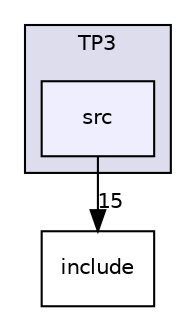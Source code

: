 digraph "TP3/src" {
  bgcolor=transparent;
  compound=true
  node [ fontsize="10", fontname="Helvetica"];
  edge [ labelfontsize="10", labelfontname="Helvetica"];
  subgraph clusterdir_8f882c94ee092464a8e9f1652b786007 {
    graph [ bgcolor="#ddddee", pencolor="black", label="TP3" fontname="Helvetica", fontsize="10", URL="dir_8f882c94ee092464a8e9f1652b786007.html"]
  dir_beb3c82d3614df74678e80f8eb8f049c [shape=box, label="src", style="filled", fillcolor="#eeeeff", pencolor="black", URL="dir_beb3c82d3614df74678e80f8eb8f049c.html"];
  }
  dir_f0f05470ec9e4d11475af2574fc7ef47 [shape=box label="include" URL="dir_f0f05470ec9e4d11475af2574fc7ef47.html"];
  dir_beb3c82d3614df74678e80f8eb8f049c->dir_f0f05470ec9e4d11475af2574fc7ef47 [headlabel="15", labeldistance=1.5 headhref="dir_000002_000001.html"];
}
